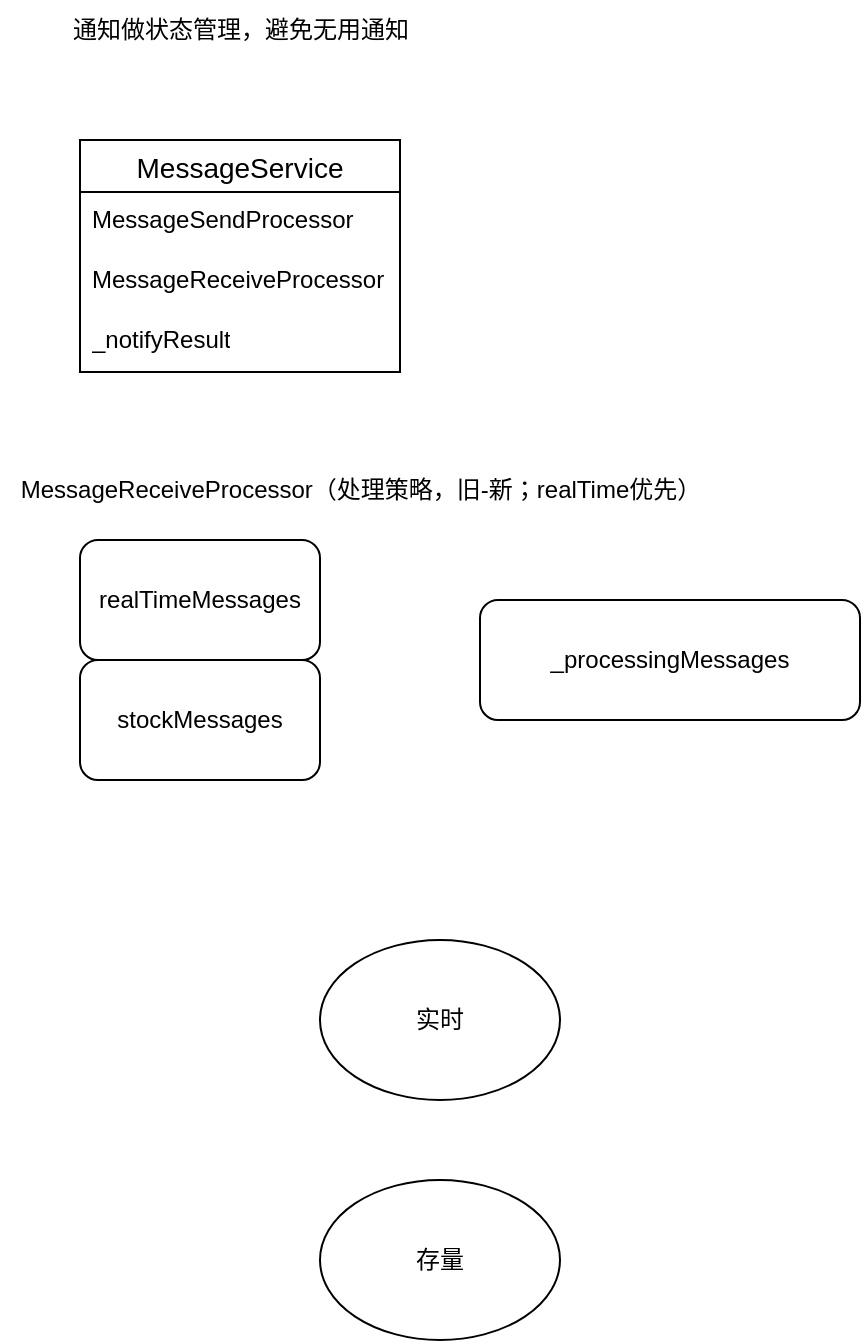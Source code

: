 <mxfile version="26.0.6">
  <diagram name="第 1 页" id="gj0v9bddOiOuWV1zP_EC">
    <mxGraphModel dx="1434" dy="746" grid="1" gridSize="10" guides="1" tooltips="1" connect="1" arrows="1" fold="1" page="1" pageScale="1" pageWidth="827" pageHeight="1169" math="0" shadow="0">
      <root>
        <mxCell id="0" />
        <mxCell id="1" parent="0" />
        <mxCell id="SGs6WRk_eunRLkdvT9y4-1" value="MessageService" style="swimlane;fontStyle=0;childLayout=stackLayout;horizontal=1;startSize=26;horizontalStack=0;resizeParent=1;resizeParentMax=0;resizeLast=0;collapsible=1;marginBottom=0;align=center;fontSize=14;" parent="1" vertex="1">
          <mxGeometry x="40" y="160" width="160" height="116" as="geometry" />
        </mxCell>
        <mxCell id="SGs6WRk_eunRLkdvT9y4-2" value="MessageSendProcessor" style="text;strokeColor=none;fillColor=none;spacingLeft=4;spacingRight=4;overflow=hidden;rotatable=0;points=[[0,0.5],[1,0.5]];portConstraint=eastwest;fontSize=12;whiteSpace=wrap;html=1;" parent="SGs6WRk_eunRLkdvT9y4-1" vertex="1">
          <mxGeometry y="26" width="160" height="30" as="geometry" />
        </mxCell>
        <mxCell id="SGs6WRk_eunRLkdvT9y4-3" value="MessageReceiveProcessor" style="text;strokeColor=none;fillColor=none;spacingLeft=4;spacingRight=4;overflow=hidden;rotatable=0;points=[[0,0.5],[1,0.5]];portConstraint=eastwest;fontSize=12;whiteSpace=wrap;html=1;" parent="SGs6WRk_eunRLkdvT9y4-1" vertex="1">
          <mxGeometry y="56" width="160" height="30" as="geometry" />
        </mxCell>
        <mxCell id="SGs6WRk_eunRLkdvT9y4-4" value="_notifyResult" style="text;strokeColor=none;fillColor=none;spacingLeft=4;spacingRight=4;overflow=hidden;rotatable=0;points=[[0,0.5],[1,0.5]];portConstraint=eastwest;fontSize=12;whiteSpace=wrap;html=1;" parent="SGs6WRk_eunRLkdvT9y4-1" vertex="1">
          <mxGeometry y="86" width="160" height="30" as="geometry" />
        </mxCell>
        <mxCell id="SGs6WRk_eunRLkdvT9y4-5" value="通知做状态管理，避免无用通知" style="text;html=1;align=center;verticalAlign=middle;resizable=0;points=[];autosize=1;strokeColor=none;fillColor=none;" parent="1" vertex="1">
          <mxGeometry x="25" y="90" width="190" height="30" as="geometry" />
        </mxCell>
        <mxCell id="SGs6WRk_eunRLkdvT9y4-9" value="&lt;span style=&quot;text-align: left; text-wrap-mode: wrap;&quot;&gt;MessageReceiveProcessor（处理策略，旧-新；realTime优先&lt;/span&gt;&lt;span style=&quot;background-color: transparent; color: light-dark(rgb(0, 0, 0), rgb(255, 255, 255)); text-align: left; text-wrap-mode: wrap;&quot;&gt;）&lt;/span&gt;" style="text;html=1;align=center;verticalAlign=middle;resizable=0;points=[];autosize=1;strokeColor=none;fillColor=none;" parent="1" vertex="1">
          <mxGeometry y="320" width="360" height="30" as="geometry" />
        </mxCell>
        <mxCell id="SGs6WRk_eunRLkdvT9y4-10" value="realTimeMessages" style="rounded=1;whiteSpace=wrap;html=1;" parent="1" vertex="1">
          <mxGeometry x="40" y="360" width="120" height="60" as="geometry" />
        </mxCell>
        <mxCell id="SGs6WRk_eunRLkdvT9y4-11" value="stockMessages" style="rounded=1;whiteSpace=wrap;html=1;" parent="1" vertex="1">
          <mxGeometry x="40" y="420" width="120" height="60" as="geometry" />
        </mxCell>
        <mxCell id="SGs6WRk_eunRLkdvT9y4-12" value="_processingMessages" style="rounded=1;whiteSpace=wrap;html=1;" parent="1" vertex="1">
          <mxGeometry x="240" y="390" width="190" height="60" as="geometry" />
        </mxCell>
        <mxCell id="p2TCnt1RItKT2GoFyoQw-1" value="实时" style="ellipse;whiteSpace=wrap;html=1;" vertex="1" parent="1">
          <mxGeometry x="160" y="560" width="120" height="80" as="geometry" />
        </mxCell>
        <mxCell id="p2TCnt1RItKT2GoFyoQw-2" value="存量" style="ellipse;whiteSpace=wrap;html=1;" vertex="1" parent="1">
          <mxGeometry x="160" y="680" width="120" height="80" as="geometry" />
        </mxCell>
      </root>
    </mxGraphModel>
  </diagram>
</mxfile>
